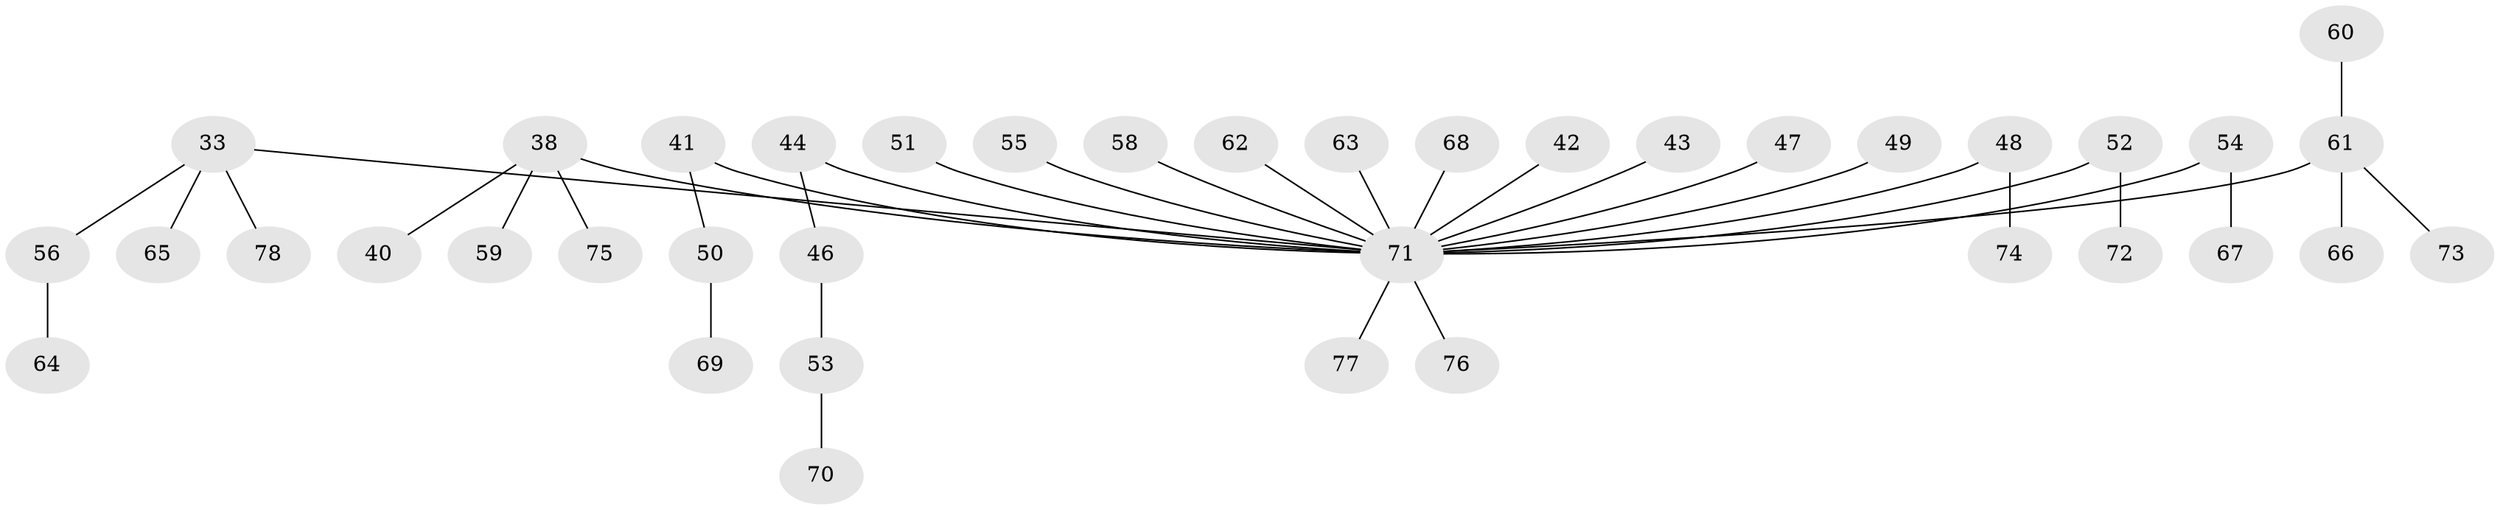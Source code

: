 // original degree distribution, {8: 0.01282051282051282, 6: 0.02564102564102564, 3: 0.15384615384615385, 1: 0.47435897435897434, 2: 0.28205128205128205, 4: 0.038461538461538464, 5: 0.01282051282051282}
// Generated by graph-tools (version 1.1) at 2025/52/03/09/25 04:52:25]
// undirected, 39 vertices, 38 edges
graph export_dot {
graph [start="1"]
  node [color=gray90,style=filled];
  33;
  38 [super="+9+19"];
  40;
  41;
  42 [super="+25"];
  43;
  44 [super="+20"];
  46;
  47;
  48;
  49;
  50;
  51;
  52;
  53;
  54;
  55;
  56;
  58;
  59;
  60;
  61 [super="+21+36"];
  62;
  63;
  64;
  65;
  66;
  67;
  68;
  69;
  70;
  71 [super="+22+24+45+29+30+31+34+39+57+35+37"];
  72;
  73;
  74;
  75;
  76;
  77;
  78;
  33 -- 56;
  33 -- 65;
  33 -- 78;
  33 -- 71;
  38 -- 40;
  38 -- 75;
  38 -- 59;
  38 -- 71;
  41 -- 50;
  41 -- 71;
  42 -- 71;
  43 -- 71;
  44 -- 46;
  44 -- 71;
  46 -- 53;
  47 -- 71;
  48 -- 74;
  48 -- 71;
  49 -- 71;
  50 -- 69;
  51 -- 71;
  52 -- 72;
  52 -- 71;
  53 -- 70;
  54 -- 67;
  54 -- 71;
  55 -- 71;
  56 -- 64;
  58 -- 71;
  60 -- 61;
  61 -- 66;
  61 -- 73;
  61 -- 71;
  62 -- 71;
  63 -- 71;
  68 -- 71;
  71 -- 77;
  71 -- 76;
}
